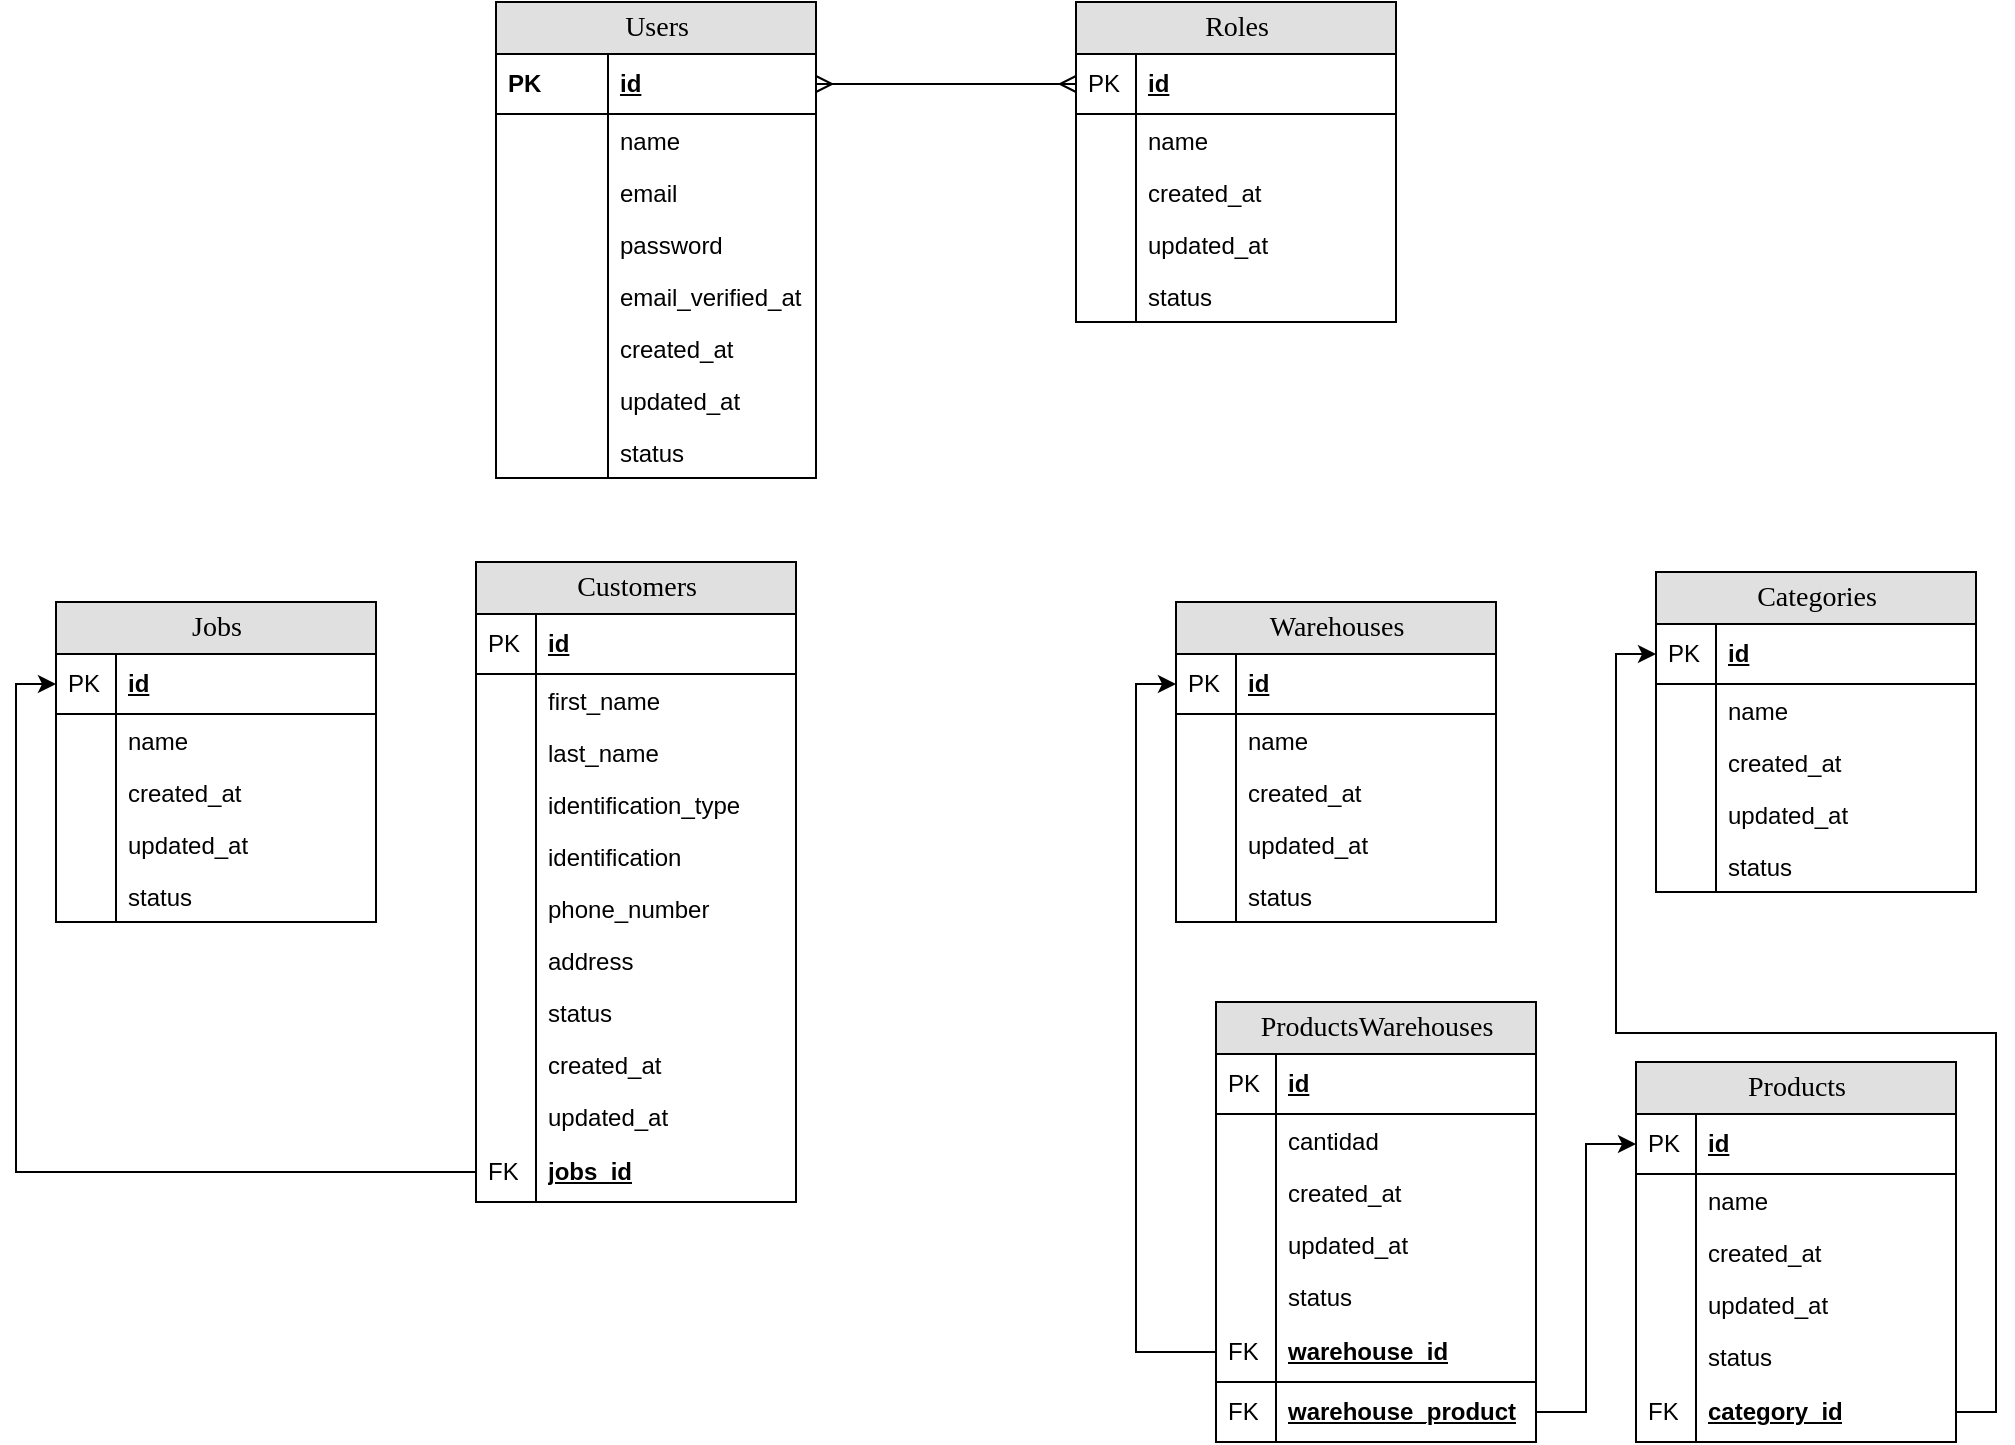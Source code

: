 <mxfile version="21.5.2" type="device">
  <diagram name="Page-1" id="e56a1550-8fbb-45ad-956c-1786394a9013">
    <mxGraphModel dx="1434" dy="765" grid="1" gridSize="10" guides="1" tooltips="1" connect="1" arrows="1" fold="1" page="1" pageScale="1" pageWidth="1100" pageHeight="850" background="none" math="0" shadow="0">
      <root>
        <mxCell id="0" />
        <mxCell id="1" parent="0" />
        <mxCell id="2e49270ec7c68f3f-1" value="Users" style="swimlane;html=1;fontStyle=0;childLayout=stackLayout;horizontal=1;startSize=26;fillColor=#e0e0e0;horizontalStack=0;resizeParent=1;resizeLast=0;collapsible=1;marginBottom=0;swimlaneFillColor=#ffffff;align=center;rounded=0;shadow=0;comic=0;labelBackgroundColor=none;strokeWidth=1;fontFamily=Verdana;fontSize=14" parent="1" vertex="1">
          <mxGeometry x="290" y="140" width="160" height="238" as="geometry" />
        </mxCell>
        <mxCell id="2e49270ec7c68f3f-4" value="id" style="shape=partialRectangle;top=0;left=0;right=0;bottom=1;html=1;align=left;verticalAlign=middle;fillColor=none;spacingLeft=60;spacingRight=4;whiteSpace=wrap;overflow=hidden;rotatable=0;points=[[0,0.5],[1,0.5]];portConstraint=eastwest;dropTarget=0;fontStyle=5;" parent="2e49270ec7c68f3f-1" vertex="1">
          <mxGeometry y="26" width="160" height="30" as="geometry" />
        </mxCell>
        <mxCell id="2e49270ec7c68f3f-5" value="PK" style="shape=partialRectangle;fontStyle=1;top=0;left=0;bottom=0;html=1;fillColor=none;align=left;verticalAlign=middle;spacingLeft=4;spacingRight=4;whiteSpace=wrap;overflow=hidden;rotatable=0;points=[];portConstraint=eastwest;part=1;" parent="2e49270ec7c68f3f-4" vertex="1" connectable="0">
          <mxGeometry width="56" height="30" as="geometry" />
        </mxCell>
        <mxCell id="2e49270ec7c68f3f-6" value="name" style="shape=partialRectangle;top=0;left=0;right=0;bottom=0;html=1;align=left;verticalAlign=top;fillColor=none;spacingLeft=60;spacingRight=4;whiteSpace=wrap;overflow=hidden;rotatable=0;points=[[0,0.5],[1,0.5]];portConstraint=eastwest;dropTarget=0;" parent="2e49270ec7c68f3f-1" vertex="1">
          <mxGeometry y="56" width="160" height="26" as="geometry" />
        </mxCell>
        <mxCell id="2e49270ec7c68f3f-7" value="" style="shape=partialRectangle;top=0;left=0;bottom=0;html=1;fillColor=none;align=left;verticalAlign=top;spacingLeft=4;spacingRight=4;whiteSpace=wrap;overflow=hidden;rotatable=0;points=[];portConstraint=eastwest;part=1;" parent="2e49270ec7c68f3f-6" vertex="1" connectable="0">
          <mxGeometry width="56" height="26" as="geometry" />
        </mxCell>
        <mxCell id="t91HnT_BT1SYXnKb8IIQ-5" value="email" style="shape=partialRectangle;top=0;left=0;right=0;bottom=0;html=1;align=left;verticalAlign=top;fillColor=none;spacingLeft=60;spacingRight=4;whiteSpace=wrap;overflow=hidden;rotatable=0;points=[[0,0.5],[1,0.5]];portConstraint=eastwest;dropTarget=0;" parent="2e49270ec7c68f3f-1" vertex="1">
          <mxGeometry y="82" width="160" height="26" as="geometry" />
        </mxCell>
        <mxCell id="t91HnT_BT1SYXnKb8IIQ-6" value="" style="shape=partialRectangle;top=0;left=0;bottom=0;html=1;fillColor=none;align=left;verticalAlign=top;spacingLeft=4;spacingRight=4;whiteSpace=wrap;overflow=hidden;rotatable=0;points=[];portConstraint=eastwest;part=1;" parent="t91HnT_BT1SYXnKb8IIQ-5" vertex="1" connectable="0">
          <mxGeometry width="56" height="26" as="geometry" />
        </mxCell>
        <mxCell id="t91HnT_BT1SYXnKb8IIQ-7" value="password" style="shape=partialRectangle;top=0;left=0;right=0;bottom=0;html=1;align=left;verticalAlign=top;fillColor=none;spacingLeft=60;spacingRight=4;whiteSpace=wrap;overflow=hidden;rotatable=0;points=[[0,0.5],[1,0.5]];portConstraint=eastwest;dropTarget=0;" parent="2e49270ec7c68f3f-1" vertex="1">
          <mxGeometry y="108" width="160" height="26" as="geometry" />
        </mxCell>
        <mxCell id="t91HnT_BT1SYXnKb8IIQ-8" value="" style="shape=partialRectangle;top=0;left=0;bottom=0;html=1;fillColor=none;align=left;verticalAlign=top;spacingLeft=4;spacingRight=4;whiteSpace=wrap;overflow=hidden;rotatable=0;points=[];portConstraint=eastwest;part=1;" parent="t91HnT_BT1SYXnKb8IIQ-7" vertex="1" connectable="0">
          <mxGeometry width="56" height="26" as="geometry" />
        </mxCell>
        <mxCell id="t91HnT_BT1SYXnKb8IIQ-9" value="email_verified_at" style="shape=partialRectangle;top=0;left=0;right=0;bottom=0;html=1;align=left;verticalAlign=top;fillColor=none;spacingLeft=60;spacingRight=4;whiteSpace=wrap;overflow=hidden;rotatable=0;points=[[0,0.5],[1,0.5]];portConstraint=eastwest;dropTarget=0;" parent="2e49270ec7c68f3f-1" vertex="1">
          <mxGeometry y="134" width="160" height="26" as="geometry" />
        </mxCell>
        <mxCell id="t91HnT_BT1SYXnKb8IIQ-10" value="" style="shape=partialRectangle;top=0;left=0;bottom=0;html=1;fillColor=none;align=left;verticalAlign=top;spacingLeft=4;spacingRight=4;whiteSpace=wrap;overflow=hidden;rotatable=0;points=[];portConstraint=eastwest;part=1;" parent="t91HnT_BT1SYXnKb8IIQ-9" vertex="1" connectable="0">
          <mxGeometry width="56" height="26" as="geometry" />
        </mxCell>
        <mxCell id="t91HnT_BT1SYXnKb8IIQ-13" value="created_at" style="shape=partialRectangle;top=0;left=0;right=0;bottom=0;html=1;align=left;verticalAlign=top;fillColor=none;spacingLeft=60;spacingRight=4;whiteSpace=wrap;overflow=hidden;rotatable=0;points=[[0,0.5],[1,0.5]];portConstraint=eastwest;dropTarget=0;" parent="2e49270ec7c68f3f-1" vertex="1">
          <mxGeometry y="160" width="160" height="26" as="geometry" />
        </mxCell>
        <mxCell id="t91HnT_BT1SYXnKb8IIQ-14" value="" style="shape=partialRectangle;top=0;left=0;bottom=0;html=1;fillColor=none;align=left;verticalAlign=top;spacingLeft=4;spacingRight=4;whiteSpace=wrap;overflow=hidden;rotatable=0;points=[];portConstraint=eastwest;part=1;" parent="t91HnT_BT1SYXnKb8IIQ-13" vertex="1" connectable="0">
          <mxGeometry width="56" height="26" as="geometry" />
        </mxCell>
        <mxCell id="t91HnT_BT1SYXnKb8IIQ-15" value="updated_at" style="shape=partialRectangle;top=0;left=0;right=0;bottom=0;html=1;align=left;verticalAlign=top;fillColor=none;spacingLeft=60;spacingRight=4;whiteSpace=wrap;overflow=hidden;rotatable=0;points=[[0,0.5],[1,0.5]];portConstraint=eastwest;dropTarget=0;" parent="2e49270ec7c68f3f-1" vertex="1">
          <mxGeometry y="186" width="160" height="26" as="geometry" />
        </mxCell>
        <mxCell id="t91HnT_BT1SYXnKb8IIQ-16" value="" style="shape=partialRectangle;top=0;left=0;bottom=0;html=1;fillColor=none;align=left;verticalAlign=top;spacingLeft=4;spacingRight=4;whiteSpace=wrap;overflow=hidden;rotatable=0;points=[];portConstraint=eastwest;part=1;" parent="t91HnT_BT1SYXnKb8IIQ-15" vertex="1" connectable="0">
          <mxGeometry width="56" height="26" as="geometry" />
        </mxCell>
        <mxCell id="O3TYqXrw3-0RllEMdzNj-18" value="status" style="shape=partialRectangle;top=0;left=0;right=0;bottom=0;html=1;align=left;verticalAlign=top;fillColor=none;spacingLeft=60;spacingRight=4;whiteSpace=wrap;overflow=hidden;rotatable=0;points=[[0,0.5],[1,0.5]];portConstraint=eastwest;dropTarget=0;" vertex="1" parent="2e49270ec7c68f3f-1">
          <mxGeometry y="212" width="160" height="26" as="geometry" />
        </mxCell>
        <mxCell id="O3TYqXrw3-0RllEMdzNj-19" value="" style="shape=partialRectangle;top=0;left=0;bottom=0;html=1;fillColor=none;align=left;verticalAlign=top;spacingLeft=4;spacingRight=4;whiteSpace=wrap;overflow=hidden;rotatable=0;points=[];portConstraint=eastwest;part=1;" vertex="1" connectable="0" parent="O3TYqXrw3-0RllEMdzNj-18">
          <mxGeometry width="56" height="26" as="geometry" />
        </mxCell>
        <mxCell id="2e49270ec7c68f3f-8" value="Roles" style="swimlane;html=1;fontStyle=0;childLayout=stackLayout;horizontal=1;startSize=26;fillColor=#e0e0e0;horizontalStack=0;resizeParent=1;resizeLast=0;collapsible=1;marginBottom=0;swimlaneFillColor=#ffffff;align=center;rounded=0;shadow=0;comic=0;labelBackgroundColor=none;strokeWidth=1;fontFamily=Verdana;fontSize=14;swimlaneLine=1;" parent="1" vertex="1">
          <mxGeometry x="580" y="140" width="160" height="160" as="geometry" />
        </mxCell>
        <mxCell id="2e49270ec7c68f3f-9" value="id" style="shape=partialRectangle;top=0;left=0;right=0;bottom=1;html=1;align=left;verticalAlign=middle;fillColor=none;spacingLeft=34;spacingRight=4;whiteSpace=wrap;overflow=hidden;rotatable=0;points=[[0,0.5],[1,0.5]];portConstraint=eastwest;dropTarget=0;fontStyle=5;" parent="2e49270ec7c68f3f-8" vertex="1">
          <mxGeometry y="26" width="160" height="30" as="geometry" />
        </mxCell>
        <mxCell id="2e49270ec7c68f3f-10" value="PK" style="shape=partialRectangle;top=0;left=0;bottom=0;html=1;fillColor=none;align=left;verticalAlign=middle;spacingLeft=4;spacingRight=4;whiteSpace=wrap;overflow=hidden;rotatable=0;points=[];portConstraint=eastwest;part=1;" parent="2e49270ec7c68f3f-9" vertex="1" connectable="0">
          <mxGeometry width="30" height="30" as="geometry" />
        </mxCell>
        <mxCell id="2e49270ec7c68f3f-11" value="name" style="shape=partialRectangle;top=0;left=0;right=0;bottom=0;html=1;align=left;verticalAlign=top;fillColor=none;spacingLeft=34;spacingRight=4;whiteSpace=wrap;overflow=hidden;rotatable=0;points=[[0,0.5],[1,0.5]];portConstraint=eastwest;dropTarget=0;" parent="2e49270ec7c68f3f-8" vertex="1">
          <mxGeometry y="56" width="160" height="26" as="geometry" />
        </mxCell>
        <mxCell id="2e49270ec7c68f3f-12" value="" style="shape=partialRectangle;top=0;left=0;bottom=0;html=1;fillColor=none;align=left;verticalAlign=top;spacingLeft=4;spacingRight=4;whiteSpace=wrap;overflow=hidden;rotatable=0;points=[];portConstraint=eastwest;part=1;" parent="2e49270ec7c68f3f-11" vertex="1" connectable="0">
          <mxGeometry width="30" height="26" as="geometry" />
        </mxCell>
        <mxCell id="t91HnT_BT1SYXnKb8IIQ-21" value="created_at" style="shape=partialRectangle;top=0;left=0;right=0;bottom=0;html=1;align=left;verticalAlign=top;fillColor=none;spacingLeft=34;spacingRight=4;whiteSpace=wrap;overflow=hidden;rotatable=0;points=[[0,0.5],[1,0.5]];portConstraint=eastwest;dropTarget=0;" parent="2e49270ec7c68f3f-8" vertex="1">
          <mxGeometry y="82" width="160" height="26" as="geometry" />
        </mxCell>
        <mxCell id="t91HnT_BT1SYXnKb8IIQ-22" value="" style="shape=partialRectangle;top=0;left=0;bottom=0;html=1;fillColor=none;align=left;verticalAlign=top;spacingLeft=4;spacingRight=4;whiteSpace=wrap;overflow=hidden;rotatable=0;points=[];portConstraint=eastwest;part=1;" parent="t91HnT_BT1SYXnKb8IIQ-21" vertex="1" connectable="0">
          <mxGeometry width="30" height="26" as="geometry" />
        </mxCell>
        <mxCell id="t91HnT_BT1SYXnKb8IIQ-23" value="updated_at" style="shape=partialRectangle;top=0;left=0;right=0;bottom=0;html=1;align=left;verticalAlign=top;fillColor=none;spacingLeft=34;spacingRight=4;whiteSpace=wrap;overflow=hidden;rotatable=0;points=[[0,0.5],[1,0.5]];portConstraint=eastwest;dropTarget=0;" parent="2e49270ec7c68f3f-8" vertex="1">
          <mxGeometry y="108" width="160" height="26" as="geometry" />
        </mxCell>
        <mxCell id="t91HnT_BT1SYXnKb8IIQ-24" value="" style="shape=partialRectangle;top=0;left=0;bottom=0;html=1;fillColor=none;align=left;verticalAlign=top;spacingLeft=4;spacingRight=4;whiteSpace=wrap;overflow=hidden;rotatable=0;points=[];portConstraint=eastwest;part=1;" parent="t91HnT_BT1SYXnKb8IIQ-23" vertex="1" connectable="0">
          <mxGeometry width="30" height="26" as="geometry" />
        </mxCell>
        <mxCell id="O3TYqXrw3-0RllEMdzNj-20" value="status" style="shape=partialRectangle;top=0;left=0;right=0;bottom=0;html=1;align=left;verticalAlign=top;fillColor=none;spacingLeft=34;spacingRight=4;whiteSpace=wrap;overflow=hidden;rotatable=0;points=[[0,0.5],[1,0.5]];portConstraint=eastwest;dropTarget=0;" vertex="1" parent="2e49270ec7c68f3f-8">
          <mxGeometry y="134" width="160" height="26" as="geometry" />
        </mxCell>
        <mxCell id="O3TYqXrw3-0RllEMdzNj-21" value="" style="shape=partialRectangle;top=0;left=0;bottom=0;html=1;fillColor=none;align=left;verticalAlign=top;spacingLeft=4;spacingRight=4;whiteSpace=wrap;overflow=hidden;rotatable=0;points=[];portConstraint=eastwest;part=1;" vertex="1" connectable="0" parent="O3TYqXrw3-0RllEMdzNj-20">
          <mxGeometry width="30" height="26" as="geometry" />
        </mxCell>
        <mxCell id="2e49270ec7c68f3f-57" value="" style="edgeStyle=orthogonalEdgeStyle;html=1;endArrow=ERmany;startArrow=ERmany;labelBackgroundColor=none;fontFamily=Verdana;fontSize=14;entryX=1;entryY=0.5;" parent="1" source="2e49270ec7c68f3f-9" edge="1">
          <mxGeometry width="100" height="100" relative="1" as="geometry">
            <mxPoint x="560" y="220" as="sourcePoint" />
            <mxPoint x="450" y="181" as="targetPoint" />
            <Array as="points" />
          </mxGeometry>
        </mxCell>
        <mxCell id="O3TYqXrw3-0RllEMdzNj-1" value="Customers" style="swimlane;html=1;fontStyle=0;childLayout=stackLayout;horizontal=1;startSize=26;fillColor=#e0e0e0;horizontalStack=0;resizeParent=1;resizeLast=0;collapsible=1;marginBottom=0;swimlaneFillColor=#ffffff;align=center;rounded=0;shadow=0;comic=0;labelBackgroundColor=none;strokeWidth=1;fontFamily=Verdana;fontSize=14;swimlaneLine=1;" vertex="1" parent="1">
          <mxGeometry x="280" y="420" width="160" height="320" as="geometry" />
        </mxCell>
        <mxCell id="O3TYqXrw3-0RllEMdzNj-2" value="id" style="shape=partialRectangle;top=0;left=0;right=0;bottom=1;html=1;align=left;verticalAlign=middle;fillColor=none;spacingLeft=34;spacingRight=4;whiteSpace=wrap;overflow=hidden;rotatable=0;points=[[0,0.5],[1,0.5]];portConstraint=eastwest;dropTarget=0;fontStyle=5;" vertex="1" parent="O3TYqXrw3-0RllEMdzNj-1">
          <mxGeometry y="26" width="160" height="30" as="geometry" />
        </mxCell>
        <mxCell id="O3TYqXrw3-0RllEMdzNj-3" value="PK" style="shape=partialRectangle;top=0;left=0;bottom=0;html=1;fillColor=none;align=left;verticalAlign=middle;spacingLeft=4;spacingRight=4;whiteSpace=wrap;overflow=hidden;rotatable=0;points=[];portConstraint=eastwest;part=1;" vertex="1" connectable="0" parent="O3TYqXrw3-0RllEMdzNj-2">
          <mxGeometry width="30" height="30" as="geometry" />
        </mxCell>
        <mxCell id="O3TYqXrw3-0RllEMdzNj-4" value="first_name" style="shape=partialRectangle;top=0;left=0;right=0;bottom=0;html=1;align=left;verticalAlign=top;fillColor=none;spacingLeft=34;spacingRight=4;whiteSpace=wrap;overflow=hidden;rotatable=0;points=[[0,0.5],[1,0.5]];portConstraint=eastwest;dropTarget=0;" vertex="1" parent="O3TYqXrw3-0RllEMdzNj-1">
          <mxGeometry y="56" width="160" height="26" as="geometry" />
        </mxCell>
        <mxCell id="O3TYqXrw3-0RllEMdzNj-5" value="" style="shape=partialRectangle;top=0;left=0;bottom=0;html=1;fillColor=none;align=left;verticalAlign=top;spacingLeft=4;spacingRight=4;whiteSpace=wrap;overflow=hidden;rotatable=0;points=[];portConstraint=eastwest;part=1;" vertex="1" connectable="0" parent="O3TYqXrw3-0RllEMdzNj-4">
          <mxGeometry width="30" height="26" as="geometry" />
        </mxCell>
        <mxCell id="O3TYqXrw3-0RllEMdzNj-6" value="last_name" style="shape=partialRectangle;top=0;left=0;right=0;bottom=0;html=1;align=left;verticalAlign=top;fillColor=none;spacingLeft=34;spacingRight=4;whiteSpace=wrap;overflow=hidden;rotatable=0;points=[[0,0.5],[1,0.5]];portConstraint=eastwest;dropTarget=0;" vertex="1" parent="O3TYqXrw3-0RllEMdzNj-1">
          <mxGeometry y="82" width="160" height="26" as="geometry" />
        </mxCell>
        <mxCell id="O3TYqXrw3-0RllEMdzNj-7" value="" style="shape=partialRectangle;top=0;left=0;bottom=0;html=1;fillColor=none;align=left;verticalAlign=top;spacingLeft=4;spacingRight=4;whiteSpace=wrap;overflow=hidden;rotatable=0;points=[];portConstraint=eastwest;part=1;" vertex="1" connectable="0" parent="O3TYqXrw3-0RllEMdzNj-6">
          <mxGeometry width="30" height="26" as="geometry" />
        </mxCell>
        <mxCell id="O3TYqXrw3-0RllEMdzNj-8" value="identification_type" style="shape=partialRectangle;top=0;left=0;right=0;bottom=0;html=1;align=left;verticalAlign=top;fillColor=none;spacingLeft=34;spacingRight=4;whiteSpace=wrap;overflow=hidden;rotatable=0;points=[[0,0.5],[1,0.5]];portConstraint=eastwest;dropTarget=0;" vertex="1" parent="O3TYqXrw3-0RllEMdzNj-1">
          <mxGeometry y="108" width="160" height="26" as="geometry" />
        </mxCell>
        <mxCell id="O3TYqXrw3-0RllEMdzNj-9" value="" style="shape=partialRectangle;top=0;left=0;bottom=0;html=1;fillColor=none;align=left;verticalAlign=top;spacingLeft=4;spacingRight=4;whiteSpace=wrap;overflow=hidden;rotatable=0;points=[];portConstraint=eastwest;part=1;" vertex="1" connectable="0" parent="O3TYqXrw3-0RllEMdzNj-8">
          <mxGeometry width="30" height="26" as="geometry" />
        </mxCell>
        <mxCell id="O3TYqXrw3-0RllEMdzNj-10" value="identification" style="shape=partialRectangle;top=0;left=0;right=0;bottom=0;html=1;align=left;verticalAlign=top;fillColor=none;spacingLeft=34;spacingRight=4;whiteSpace=wrap;overflow=hidden;rotatable=0;points=[[0,0.5],[1,0.5]];portConstraint=eastwest;dropTarget=0;" vertex="1" parent="O3TYqXrw3-0RllEMdzNj-1">
          <mxGeometry y="134" width="160" height="26" as="geometry" />
        </mxCell>
        <mxCell id="O3TYqXrw3-0RllEMdzNj-11" value="" style="shape=partialRectangle;top=0;left=0;bottom=0;html=1;fillColor=none;align=left;verticalAlign=top;spacingLeft=4;spacingRight=4;whiteSpace=wrap;overflow=hidden;rotatable=0;points=[];portConstraint=eastwest;part=1;" vertex="1" connectable="0" parent="O3TYqXrw3-0RllEMdzNj-10">
          <mxGeometry width="30" height="26" as="geometry" />
        </mxCell>
        <mxCell id="O3TYqXrw3-0RllEMdzNj-12" value="phone_number" style="shape=partialRectangle;top=0;left=0;right=0;bottom=0;html=1;align=left;verticalAlign=top;fillColor=none;spacingLeft=34;spacingRight=4;whiteSpace=wrap;overflow=hidden;rotatable=0;points=[[0,0.5],[1,0.5]];portConstraint=eastwest;dropTarget=0;" vertex="1" parent="O3TYqXrw3-0RllEMdzNj-1">
          <mxGeometry y="160" width="160" height="26" as="geometry" />
        </mxCell>
        <mxCell id="O3TYqXrw3-0RllEMdzNj-13" value="" style="shape=partialRectangle;top=0;left=0;bottom=0;html=1;fillColor=none;align=left;verticalAlign=top;spacingLeft=4;spacingRight=4;whiteSpace=wrap;overflow=hidden;rotatable=0;points=[];portConstraint=eastwest;part=1;" vertex="1" connectable="0" parent="O3TYqXrw3-0RllEMdzNj-12">
          <mxGeometry width="30" height="26" as="geometry" />
        </mxCell>
        <mxCell id="O3TYqXrw3-0RllEMdzNj-14" value="address" style="shape=partialRectangle;top=0;left=0;right=0;bottom=0;html=1;align=left;verticalAlign=top;fillColor=none;spacingLeft=34;spacingRight=4;whiteSpace=wrap;overflow=hidden;rotatable=0;points=[[0,0.5],[1,0.5]];portConstraint=eastwest;dropTarget=0;" vertex="1" parent="O3TYqXrw3-0RllEMdzNj-1">
          <mxGeometry y="186" width="160" height="26" as="geometry" />
        </mxCell>
        <mxCell id="O3TYqXrw3-0RllEMdzNj-15" value="" style="shape=partialRectangle;top=0;left=0;bottom=0;html=1;fillColor=none;align=left;verticalAlign=top;spacingLeft=4;spacingRight=4;whiteSpace=wrap;overflow=hidden;rotatable=0;points=[];portConstraint=eastwest;part=1;" vertex="1" connectable="0" parent="O3TYqXrw3-0RllEMdzNj-14">
          <mxGeometry width="30" height="26" as="geometry" />
        </mxCell>
        <mxCell id="O3TYqXrw3-0RllEMdzNj-16" value="status" style="shape=partialRectangle;top=0;left=0;right=0;bottom=0;html=1;align=left;verticalAlign=top;fillColor=none;spacingLeft=34;spacingRight=4;whiteSpace=wrap;overflow=hidden;rotatable=0;points=[[0,0.5],[1,0.5]];portConstraint=eastwest;dropTarget=0;" vertex="1" parent="O3TYqXrw3-0RllEMdzNj-1">
          <mxGeometry y="212" width="160" height="26" as="geometry" />
        </mxCell>
        <mxCell id="O3TYqXrw3-0RllEMdzNj-17" value="" style="shape=partialRectangle;top=0;left=0;bottom=0;html=1;fillColor=none;align=left;verticalAlign=top;spacingLeft=4;spacingRight=4;whiteSpace=wrap;overflow=hidden;rotatable=0;points=[];portConstraint=eastwest;part=1;" vertex="1" connectable="0" parent="O3TYqXrw3-0RllEMdzNj-16">
          <mxGeometry width="30" height="26" as="geometry" />
        </mxCell>
        <mxCell id="O3TYqXrw3-0RllEMdzNj-22" value="created_at" style="shape=partialRectangle;top=0;left=0;right=0;bottom=0;html=1;align=left;verticalAlign=top;fillColor=none;spacingLeft=34;spacingRight=4;whiteSpace=wrap;overflow=hidden;rotatable=0;points=[[0,0.5],[1,0.5]];portConstraint=eastwest;dropTarget=0;" vertex="1" parent="O3TYqXrw3-0RllEMdzNj-1">
          <mxGeometry y="238" width="160" height="26" as="geometry" />
        </mxCell>
        <mxCell id="O3TYqXrw3-0RllEMdzNj-23" value="" style="shape=partialRectangle;top=0;left=0;bottom=0;html=1;fillColor=none;align=left;verticalAlign=top;spacingLeft=4;spacingRight=4;whiteSpace=wrap;overflow=hidden;rotatable=0;points=[];portConstraint=eastwest;part=1;" vertex="1" connectable="0" parent="O3TYqXrw3-0RllEMdzNj-22">
          <mxGeometry width="30" height="26" as="geometry" />
        </mxCell>
        <mxCell id="O3TYqXrw3-0RllEMdzNj-24" value="updated_at" style="shape=partialRectangle;top=0;left=0;right=0;bottom=0;html=1;align=left;verticalAlign=top;fillColor=none;spacingLeft=34;spacingRight=4;whiteSpace=wrap;overflow=hidden;rotatable=0;points=[[0,0.5],[1,0.5]];portConstraint=eastwest;dropTarget=0;" vertex="1" parent="O3TYqXrw3-0RllEMdzNj-1">
          <mxGeometry y="264" width="160" height="26" as="geometry" />
        </mxCell>
        <mxCell id="O3TYqXrw3-0RllEMdzNj-25" value="" style="shape=partialRectangle;top=0;left=0;bottom=0;html=1;fillColor=none;align=left;verticalAlign=top;spacingLeft=4;spacingRight=4;whiteSpace=wrap;overflow=hidden;rotatable=0;points=[];portConstraint=eastwest;part=1;" vertex="1" connectable="0" parent="O3TYqXrw3-0RllEMdzNj-24">
          <mxGeometry width="30" height="26" as="geometry" />
        </mxCell>
        <mxCell id="O3TYqXrw3-0RllEMdzNj-37" value="jobs_id" style="shape=partialRectangle;top=0;left=0;right=0;bottom=1;html=1;align=left;verticalAlign=middle;fillColor=none;spacingLeft=34;spacingRight=4;whiteSpace=wrap;overflow=hidden;rotatable=0;points=[[0,0.5],[1,0.5]];portConstraint=eastwest;dropTarget=0;fontStyle=5;" vertex="1" parent="O3TYqXrw3-0RllEMdzNj-1">
          <mxGeometry y="290" width="160" height="30" as="geometry" />
        </mxCell>
        <mxCell id="O3TYqXrw3-0RllEMdzNj-38" value="FK" style="shape=partialRectangle;top=0;left=0;bottom=0;html=1;fillColor=none;align=left;verticalAlign=middle;spacingLeft=4;spacingRight=4;whiteSpace=wrap;overflow=hidden;rotatable=0;points=[];portConstraint=eastwest;part=1;" vertex="1" connectable="0" parent="O3TYqXrw3-0RllEMdzNj-37">
          <mxGeometry width="30" height="30" as="geometry" />
        </mxCell>
        <mxCell id="O3TYqXrw3-0RllEMdzNj-26" value="Jobs" style="swimlane;html=1;fontStyle=0;childLayout=stackLayout;horizontal=1;startSize=26;fillColor=#e0e0e0;horizontalStack=0;resizeParent=1;resizeLast=0;collapsible=1;marginBottom=0;swimlaneFillColor=#ffffff;align=center;rounded=0;shadow=0;comic=0;labelBackgroundColor=none;strokeWidth=1;fontFamily=Verdana;fontSize=14;swimlaneLine=1;" vertex="1" parent="1">
          <mxGeometry x="70" y="440" width="160" height="160" as="geometry" />
        </mxCell>
        <mxCell id="O3TYqXrw3-0RllEMdzNj-27" value="id" style="shape=partialRectangle;top=0;left=0;right=0;bottom=1;html=1;align=left;verticalAlign=middle;fillColor=none;spacingLeft=34;spacingRight=4;whiteSpace=wrap;overflow=hidden;rotatable=0;points=[[0,0.5],[1,0.5]];portConstraint=eastwest;dropTarget=0;fontStyle=5;" vertex="1" parent="O3TYqXrw3-0RllEMdzNj-26">
          <mxGeometry y="26" width="160" height="30" as="geometry" />
        </mxCell>
        <mxCell id="O3TYqXrw3-0RllEMdzNj-28" value="PK" style="shape=partialRectangle;top=0;left=0;bottom=0;html=1;fillColor=none;align=left;verticalAlign=middle;spacingLeft=4;spacingRight=4;whiteSpace=wrap;overflow=hidden;rotatable=0;points=[];portConstraint=eastwest;part=1;" vertex="1" connectable="0" parent="O3TYqXrw3-0RllEMdzNj-27">
          <mxGeometry width="30" height="30" as="geometry" />
        </mxCell>
        <mxCell id="O3TYqXrw3-0RllEMdzNj-29" value="name" style="shape=partialRectangle;top=0;left=0;right=0;bottom=0;html=1;align=left;verticalAlign=top;fillColor=none;spacingLeft=34;spacingRight=4;whiteSpace=wrap;overflow=hidden;rotatable=0;points=[[0,0.5],[1,0.5]];portConstraint=eastwest;dropTarget=0;" vertex="1" parent="O3TYqXrw3-0RllEMdzNj-26">
          <mxGeometry y="56" width="160" height="26" as="geometry" />
        </mxCell>
        <mxCell id="O3TYqXrw3-0RllEMdzNj-30" value="" style="shape=partialRectangle;top=0;left=0;bottom=0;html=1;fillColor=none;align=left;verticalAlign=top;spacingLeft=4;spacingRight=4;whiteSpace=wrap;overflow=hidden;rotatable=0;points=[];portConstraint=eastwest;part=1;" vertex="1" connectable="0" parent="O3TYqXrw3-0RllEMdzNj-29">
          <mxGeometry width="30" height="26" as="geometry" />
        </mxCell>
        <mxCell id="O3TYqXrw3-0RllEMdzNj-31" value="created_at" style="shape=partialRectangle;top=0;left=0;right=0;bottom=0;html=1;align=left;verticalAlign=top;fillColor=none;spacingLeft=34;spacingRight=4;whiteSpace=wrap;overflow=hidden;rotatable=0;points=[[0,0.5],[1,0.5]];portConstraint=eastwest;dropTarget=0;" vertex="1" parent="O3TYqXrw3-0RllEMdzNj-26">
          <mxGeometry y="82" width="160" height="26" as="geometry" />
        </mxCell>
        <mxCell id="O3TYqXrw3-0RllEMdzNj-32" value="" style="shape=partialRectangle;top=0;left=0;bottom=0;html=1;fillColor=none;align=left;verticalAlign=top;spacingLeft=4;spacingRight=4;whiteSpace=wrap;overflow=hidden;rotatable=0;points=[];portConstraint=eastwest;part=1;" vertex="1" connectable="0" parent="O3TYqXrw3-0RllEMdzNj-31">
          <mxGeometry width="30" height="26" as="geometry" />
        </mxCell>
        <mxCell id="O3TYqXrw3-0RllEMdzNj-33" value="updated_at" style="shape=partialRectangle;top=0;left=0;right=0;bottom=0;html=1;align=left;verticalAlign=top;fillColor=none;spacingLeft=34;spacingRight=4;whiteSpace=wrap;overflow=hidden;rotatable=0;points=[[0,0.5],[1,0.5]];portConstraint=eastwest;dropTarget=0;" vertex="1" parent="O3TYqXrw3-0RllEMdzNj-26">
          <mxGeometry y="108" width="160" height="26" as="geometry" />
        </mxCell>
        <mxCell id="O3TYqXrw3-0RllEMdzNj-34" value="" style="shape=partialRectangle;top=0;left=0;bottom=0;html=1;fillColor=none;align=left;verticalAlign=top;spacingLeft=4;spacingRight=4;whiteSpace=wrap;overflow=hidden;rotatable=0;points=[];portConstraint=eastwest;part=1;" vertex="1" connectable="0" parent="O3TYqXrw3-0RllEMdzNj-33">
          <mxGeometry width="30" height="26" as="geometry" />
        </mxCell>
        <mxCell id="O3TYqXrw3-0RllEMdzNj-35" value="status" style="shape=partialRectangle;top=0;left=0;right=0;bottom=0;html=1;align=left;verticalAlign=top;fillColor=none;spacingLeft=34;spacingRight=4;whiteSpace=wrap;overflow=hidden;rotatable=0;points=[[0,0.5],[1,0.5]];portConstraint=eastwest;dropTarget=0;" vertex="1" parent="O3TYqXrw3-0RllEMdzNj-26">
          <mxGeometry y="134" width="160" height="26" as="geometry" />
        </mxCell>
        <mxCell id="O3TYqXrw3-0RllEMdzNj-36" value="" style="shape=partialRectangle;top=0;left=0;bottom=0;html=1;fillColor=none;align=left;verticalAlign=top;spacingLeft=4;spacingRight=4;whiteSpace=wrap;overflow=hidden;rotatable=0;points=[];portConstraint=eastwest;part=1;" vertex="1" connectable="0" parent="O3TYqXrw3-0RllEMdzNj-35">
          <mxGeometry width="30" height="26" as="geometry" />
        </mxCell>
        <mxCell id="O3TYqXrw3-0RllEMdzNj-39" style="edgeStyle=orthogonalEdgeStyle;rounded=0;orthogonalLoop=1;jettySize=auto;html=1;exitX=0;exitY=0.5;exitDx=0;exitDy=0;entryX=0;entryY=0.5;entryDx=0;entryDy=0;" edge="1" parent="1" source="O3TYqXrw3-0RllEMdzNj-37" target="O3TYqXrw3-0RllEMdzNj-27">
          <mxGeometry relative="1" as="geometry" />
        </mxCell>
        <mxCell id="O3TYqXrw3-0RllEMdzNj-51" value="Warehouses" style="swimlane;html=1;fontStyle=0;childLayout=stackLayout;horizontal=1;startSize=26;fillColor=#e0e0e0;horizontalStack=0;resizeParent=1;resizeLast=0;collapsible=1;marginBottom=0;swimlaneFillColor=#ffffff;align=center;rounded=0;shadow=0;comic=0;labelBackgroundColor=none;strokeWidth=1;fontFamily=Verdana;fontSize=14;swimlaneLine=1;" vertex="1" parent="1">
          <mxGeometry x="630" y="440" width="160" height="160" as="geometry" />
        </mxCell>
        <mxCell id="O3TYqXrw3-0RllEMdzNj-52" value="id" style="shape=partialRectangle;top=0;left=0;right=0;bottom=1;html=1;align=left;verticalAlign=middle;fillColor=none;spacingLeft=34;spacingRight=4;whiteSpace=wrap;overflow=hidden;rotatable=0;points=[[0,0.5],[1,0.5]];portConstraint=eastwest;dropTarget=0;fontStyle=5;" vertex="1" parent="O3TYqXrw3-0RllEMdzNj-51">
          <mxGeometry y="26" width="160" height="30" as="geometry" />
        </mxCell>
        <mxCell id="O3TYqXrw3-0RllEMdzNj-53" value="PK" style="shape=partialRectangle;top=0;left=0;bottom=0;html=1;fillColor=none;align=left;verticalAlign=middle;spacingLeft=4;spacingRight=4;whiteSpace=wrap;overflow=hidden;rotatable=0;points=[];portConstraint=eastwest;part=1;" vertex="1" connectable="0" parent="O3TYqXrw3-0RllEMdzNj-52">
          <mxGeometry width="30" height="30" as="geometry" />
        </mxCell>
        <mxCell id="O3TYqXrw3-0RllEMdzNj-54" value="name" style="shape=partialRectangle;top=0;left=0;right=0;bottom=0;html=1;align=left;verticalAlign=top;fillColor=none;spacingLeft=34;spacingRight=4;whiteSpace=wrap;overflow=hidden;rotatable=0;points=[[0,0.5],[1,0.5]];portConstraint=eastwest;dropTarget=0;" vertex="1" parent="O3TYqXrw3-0RllEMdzNj-51">
          <mxGeometry y="56" width="160" height="26" as="geometry" />
        </mxCell>
        <mxCell id="O3TYqXrw3-0RllEMdzNj-55" value="" style="shape=partialRectangle;top=0;left=0;bottom=0;html=1;fillColor=none;align=left;verticalAlign=top;spacingLeft=4;spacingRight=4;whiteSpace=wrap;overflow=hidden;rotatable=0;points=[];portConstraint=eastwest;part=1;" vertex="1" connectable="0" parent="O3TYqXrw3-0RllEMdzNj-54">
          <mxGeometry width="30" height="26" as="geometry" />
        </mxCell>
        <mxCell id="O3TYqXrw3-0RllEMdzNj-56" value="created_at" style="shape=partialRectangle;top=0;left=0;right=0;bottom=0;html=1;align=left;verticalAlign=top;fillColor=none;spacingLeft=34;spacingRight=4;whiteSpace=wrap;overflow=hidden;rotatable=0;points=[[0,0.5],[1,0.5]];portConstraint=eastwest;dropTarget=0;" vertex="1" parent="O3TYqXrw3-0RllEMdzNj-51">
          <mxGeometry y="82" width="160" height="26" as="geometry" />
        </mxCell>
        <mxCell id="O3TYqXrw3-0RllEMdzNj-57" value="" style="shape=partialRectangle;top=0;left=0;bottom=0;html=1;fillColor=none;align=left;verticalAlign=top;spacingLeft=4;spacingRight=4;whiteSpace=wrap;overflow=hidden;rotatable=0;points=[];portConstraint=eastwest;part=1;" vertex="1" connectable="0" parent="O3TYqXrw3-0RllEMdzNj-56">
          <mxGeometry width="30" height="26" as="geometry" />
        </mxCell>
        <mxCell id="O3TYqXrw3-0RllEMdzNj-58" value="updated_at" style="shape=partialRectangle;top=0;left=0;right=0;bottom=0;html=1;align=left;verticalAlign=top;fillColor=none;spacingLeft=34;spacingRight=4;whiteSpace=wrap;overflow=hidden;rotatable=0;points=[[0,0.5],[1,0.5]];portConstraint=eastwest;dropTarget=0;" vertex="1" parent="O3TYqXrw3-0RllEMdzNj-51">
          <mxGeometry y="108" width="160" height="26" as="geometry" />
        </mxCell>
        <mxCell id="O3TYqXrw3-0RllEMdzNj-59" value="" style="shape=partialRectangle;top=0;left=0;bottom=0;html=1;fillColor=none;align=left;verticalAlign=top;spacingLeft=4;spacingRight=4;whiteSpace=wrap;overflow=hidden;rotatable=0;points=[];portConstraint=eastwest;part=1;" vertex="1" connectable="0" parent="O3TYqXrw3-0RllEMdzNj-58">
          <mxGeometry width="30" height="26" as="geometry" />
        </mxCell>
        <mxCell id="O3TYqXrw3-0RllEMdzNj-60" value="status" style="shape=partialRectangle;top=0;left=0;right=0;bottom=0;html=1;align=left;verticalAlign=top;fillColor=none;spacingLeft=34;spacingRight=4;whiteSpace=wrap;overflow=hidden;rotatable=0;points=[[0,0.5],[1,0.5]];portConstraint=eastwest;dropTarget=0;" vertex="1" parent="O3TYqXrw3-0RllEMdzNj-51">
          <mxGeometry y="134" width="160" height="26" as="geometry" />
        </mxCell>
        <mxCell id="O3TYqXrw3-0RllEMdzNj-61" value="" style="shape=partialRectangle;top=0;left=0;bottom=0;html=1;fillColor=none;align=left;verticalAlign=top;spacingLeft=4;spacingRight=4;whiteSpace=wrap;overflow=hidden;rotatable=0;points=[];portConstraint=eastwest;part=1;" vertex="1" connectable="0" parent="O3TYqXrw3-0RllEMdzNj-60">
          <mxGeometry width="30" height="26" as="geometry" />
        </mxCell>
        <mxCell id="O3TYqXrw3-0RllEMdzNj-62" value="Products" style="swimlane;html=1;fontStyle=0;childLayout=stackLayout;horizontal=1;startSize=26;fillColor=#e0e0e0;horizontalStack=0;resizeParent=1;resizeLast=0;collapsible=1;marginBottom=0;swimlaneFillColor=#ffffff;align=center;rounded=0;shadow=0;comic=0;labelBackgroundColor=none;strokeWidth=1;fontFamily=Verdana;fontSize=14;swimlaneLine=1;" vertex="1" parent="1">
          <mxGeometry x="860" y="670" width="160" height="190" as="geometry" />
        </mxCell>
        <mxCell id="O3TYqXrw3-0RllEMdzNj-63" value="id" style="shape=partialRectangle;top=0;left=0;right=0;bottom=1;html=1;align=left;verticalAlign=middle;fillColor=none;spacingLeft=34;spacingRight=4;whiteSpace=wrap;overflow=hidden;rotatable=0;points=[[0,0.5],[1,0.5]];portConstraint=eastwest;dropTarget=0;fontStyle=5;" vertex="1" parent="O3TYqXrw3-0RllEMdzNj-62">
          <mxGeometry y="26" width="160" height="30" as="geometry" />
        </mxCell>
        <mxCell id="O3TYqXrw3-0RllEMdzNj-64" value="PK" style="shape=partialRectangle;top=0;left=0;bottom=0;html=1;fillColor=none;align=left;verticalAlign=middle;spacingLeft=4;spacingRight=4;whiteSpace=wrap;overflow=hidden;rotatable=0;points=[];portConstraint=eastwest;part=1;" vertex="1" connectable="0" parent="O3TYqXrw3-0RllEMdzNj-63">
          <mxGeometry width="30" height="30" as="geometry" />
        </mxCell>
        <mxCell id="O3TYqXrw3-0RllEMdzNj-65" value="name" style="shape=partialRectangle;top=0;left=0;right=0;bottom=0;html=1;align=left;verticalAlign=top;fillColor=none;spacingLeft=34;spacingRight=4;whiteSpace=wrap;overflow=hidden;rotatable=0;points=[[0,0.5],[1,0.5]];portConstraint=eastwest;dropTarget=0;" vertex="1" parent="O3TYqXrw3-0RllEMdzNj-62">
          <mxGeometry y="56" width="160" height="26" as="geometry" />
        </mxCell>
        <mxCell id="O3TYqXrw3-0RllEMdzNj-66" value="" style="shape=partialRectangle;top=0;left=0;bottom=0;html=1;fillColor=none;align=left;verticalAlign=top;spacingLeft=4;spacingRight=4;whiteSpace=wrap;overflow=hidden;rotatable=0;points=[];portConstraint=eastwest;part=1;" vertex="1" connectable="0" parent="O3TYqXrw3-0RllEMdzNj-65">
          <mxGeometry width="30" height="26" as="geometry" />
        </mxCell>
        <mxCell id="O3TYqXrw3-0RllEMdzNj-67" value="created_at" style="shape=partialRectangle;top=0;left=0;right=0;bottom=0;html=1;align=left;verticalAlign=top;fillColor=none;spacingLeft=34;spacingRight=4;whiteSpace=wrap;overflow=hidden;rotatable=0;points=[[0,0.5],[1,0.5]];portConstraint=eastwest;dropTarget=0;" vertex="1" parent="O3TYqXrw3-0RllEMdzNj-62">
          <mxGeometry y="82" width="160" height="26" as="geometry" />
        </mxCell>
        <mxCell id="O3TYqXrw3-0RllEMdzNj-68" value="" style="shape=partialRectangle;top=0;left=0;bottom=0;html=1;fillColor=none;align=left;verticalAlign=top;spacingLeft=4;spacingRight=4;whiteSpace=wrap;overflow=hidden;rotatable=0;points=[];portConstraint=eastwest;part=1;" vertex="1" connectable="0" parent="O3TYqXrw3-0RllEMdzNj-67">
          <mxGeometry width="30" height="26" as="geometry" />
        </mxCell>
        <mxCell id="O3TYqXrw3-0RllEMdzNj-69" value="updated_at" style="shape=partialRectangle;top=0;left=0;right=0;bottom=0;html=1;align=left;verticalAlign=top;fillColor=none;spacingLeft=34;spacingRight=4;whiteSpace=wrap;overflow=hidden;rotatable=0;points=[[0,0.5],[1,0.5]];portConstraint=eastwest;dropTarget=0;" vertex="1" parent="O3TYqXrw3-0RllEMdzNj-62">
          <mxGeometry y="108" width="160" height="26" as="geometry" />
        </mxCell>
        <mxCell id="O3TYqXrw3-0RllEMdzNj-70" value="" style="shape=partialRectangle;top=0;left=0;bottom=0;html=1;fillColor=none;align=left;verticalAlign=top;spacingLeft=4;spacingRight=4;whiteSpace=wrap;overflow=hidden;rotatable=0;points=[];portConstraint=eastwest;part=1;" vertex="1" connectable="0" parent="O3TYqXrw3-0RllEMdzNj-69">
          <mxGeometry width="30" height="26" as="geometry" />
        </mxCell>
        <mxCell id="O3TYqXrw3-0RllEMdzNj-71" value="status" style="shape=partialRectangle;top=0;left=0;right=0;bottom=0;html=1;align=left;verticalAlign=top;fillColor=none;spacingLeft=34;spacingRight=4;whiteSpace=wrap;overflow=hidden;rotatable=0;points=[[0,0.5],[1,0.5]];portConstraint=eastwest;dropTarget=0;" vertex="1" parent="O3TYqXrw3-0RllEMdzNj-62">
          <mxGeometry y="134" width="160" height="26" as="geometry" />
        </mxCell>
        <mxCell id="O3TYqXrw3-0RllEMdzNj-72" value="" style="shape=partialRectangle;top=0;left=0;bottom=0;html=1;fillColor=none;align=left;verticalAlign=top;spacingLeft=4;spacingRight=4;whiteSpace=wrap;overflow=hidden;rotatable=0;points=[];portConstraint=eastwest;part=1;" vertex="1" connectable="0" parent="O3TYqXrw3-0RllEMdzNj-71">
          <mxGeometry width="30" height="26" as="geometry" />
        </mxCell>
        <mxCell id="O3TYqXrw3-0RllEMdzNj-105" value="category_id" style="shape=partialRectangle;top=0;left=0;right=0;bottom=1;html=1;align=left;verticalAlign=middle;fillColor=none;spacingLeft=34;spacingRight=4;whiteSpace=wrap;overflow=hidden;rotatable=0;points=[[0,0.5],[1,0.5]];portConstraint=eastwest;dropTarget=0;fontStyle=5;" vertex="1" parent="O3TYqXrw3-0RllEMdzNj-62">
          <mxGeometry y="160" width="160" height="30" as="geometry" />
        </mxCell>
        <mxCell id="O3TYqXrw3-0RllEMdzNj-106" value="FK" style="shape=partialRectangle;top=0;left=0;bottom=0;html=1;fillColor=none;align=left;verticalAlign=middle;spacingLeft=4;spacingRight=4;whiteSpace=wrap;overflow=hidden;rotatable=0;points=[];portConstraint=eastwest;part=1;" vertex="1" connectable="0" parent="O3TYqXrw3-0RllEMdzNj-105">
          <mxGeometry width="30" height="30" as="geometry" />
        </mxCell>
        <mxCell id="O3TYqXrw3-0RllEMdzNj-73" value="ProductsWarehouses" style="swimlane;html=1;fontStyle=0;childLayout=stackLayout;horizontal=1;startSize=26;fillColor=#e0e0e0;horizontalStack=0;resizeParent=1;resizeLast=0;collapsible=1;marginBottom=0;swimlaneFillColor=#ffffff;align=center;rounded=0;shadow=0;comic=0;labelBackgroundColor=none;strokeWidth=1;fontFamily=Verdana;fontSize=14;swimlaneLine=1;" vertex="1" parent="1">
          <mxGeometry x="650" y="640" width="160" height="220" as="geometry" />
        </mxCell>
        <mxCell id="O3TYqXrw3-0RllEMdzNj-74" value="id" style="shape=partialRectangle;top=0;left=0;right=0;bottom=1;html=1;align=left;verticalAlign=middle;fillColor=none;spacingLeft=34;spacingRight=4;whiteSpace=wrap;overflow=hidden;rotatable=0;points=[[0,0.5],[1,0.5]];portConstraint=eastwest;dropTarget=0;fontStyle=5;" vertex="1" parent="O3TYqXrw3-0RllEMdzNj-73">
          <mxGeometry y="26" width="160" height="30" as="geometry" />
        </mxCell>
        <mxCell id="O3TYqXrw3-0RllEMdzNj-75" value="PK" style="shape=partialRectangle;top=0;left=0;bottom=0;html=1;fillColor=none;align=left;verticalAlign=middle;spacingLeft=4;spacingRight=4;whiteSpace=wrap;overflow=hidden;rotatable=0;points=[];portConstraint=eastwest;part=1;" vertex="1" connectable="0" parent="O3TYqXrw3-0RllEMdzNj-74">
          <mxGeometry width="30" height="30" as="geometry" />
        </mxCell>
        <mxCell id="O3TYqXrw3-0RllEMdzNj-76" value="cantidad" style="shape=partialRectangle;top=0;left=0;right=0;bottom=0;html=1;align=left;verticalAlign=top;fillColor=none;spacingLeft=34;spacingRight=4;whiteSpace=wrap;overflow=hidden;rotatable=0;points=[[0,0.5],[1,0.5]];portConstraint=eastwest;dropTarget=0;" vertex="1" parent="O3TYqXrw3-0RllEMdzNj-73">
          <mxGeometry y="56" width="160" height="26" as="geometry" />
        </mxCell>
        <mxCell id="O3TYqXrw3-0RllEMdzNj-77" value="" style="shape=partialRectangle;top=0;left=0;bottom=0;html=1;fillColor=none;align=left;verticalAlign=top;spacingLeft=4;spacingRight=4;whiteSpace=wrap;overflow=hidden;rotatable=0;points=[];portConstraint=eastwest;part=1;" vertex="1" connectable="0" parent="O3TYqXrw3-0RllEMdzNj-76">
          <mxGeometry width="30" height="26" as="geometry" />
        </mxCell>
        <mxCell id="O3TYqXrw3-0RllEMdzNj-78" value="created_at" style="shape=partialRectangle;top=0;left=0;right=0;bottom=0;html=1;align=left;verticalAlign=top;fillColor=none;spacingLeft=34;spacingRight=4;whiteSpace=wrap;overflow=hidden;rotatable=0;points=[[0,0.5],[1,0.5]];portConstraint=eastwest;dropTarget=0;" vertex="1" parent="O3TYqXrw3-0RllEMdzNj-73">
          <mxGeometry y="82" width="160" height="26" as="geometry" />
        </mxCell>
        <mxCell id="O3TYqXrw3-0RllEMdzNj-79" value="" style="shape=partialRectangle;top=0;left=0;bottom=0;html=1;fillColor=none;align=left;verticalAlign=top;spacingLeft=4;spacingRight=4;whiteSpace=wrap;overflow=hidden;rotatable=0;points=[];portConstraint=eastwest;part=1;" vertex="1" connectable="0" parent="O3TYqXrw3-0RllEMdzNj-78">
          <mxGeometry width="30" height="26" as="geometry" />
        </mxCell>
        <mxCell id="O3TYqXrw3-0RllEMdzNj-80" value="updated_at" style="shape=partialRectangle;top=0;left=0;right=0;bottom=0;html=1;align=left;verticalAlign=top;fillColor=none;spacingLeft=34;spacingRight=4;whiteSpace=wrap;overflow=hidden;rotatable=0;points=[[0,0.5],[1,0.5]];portConstraint=eastwest;dropTarget=0;" vertex="1" parent="O3TYqXrw3-0RllEMdzNj-73">
          <mxGeometry y="108" width="160" height="26" as="geometry" />
        </mxCell>
        <mxCell id="O3TYqXrw3-0RllEMdzNj-81" value="" style="shape=partialRectangle;top=0;left=0;bottom=0;html=1;fillColor=none;align=left;verticalAlign=top;spacingLeft=4;spacingRight=4;whiteSpace=wrap;overflow=hidden;rotatable=0;points=[];portConstraint=eastwest;part=1;" vertex="1" connectable="0" parent="O3TYqXrw3-0RllEMdzNj-80">
          <mxGeometry width="30" height="26" as="geometry" />
        </mxCell>
        <mxCell id="O3TYqXrw3-0RllEMdzNj-82" value="status" style="shape=partialRectangle;top=0;left=0;right=0;bottom=0;html=1;align=left;verticalAlign=top;fillColor=none;spacingLeft=34;spacingRight=4;whiteSpace=wrap;overflow=hidden;rotatable=0;points=[[0,0.5],[1,0.5]];portConstraint=eastwest;dropTarget=0;" vertex="1" parent="O3TYqXrw3-0RllEMdzNj-73">
          <mxGeometry y="134" width="160" height="26" as="geometry" />
        </mxCell>
        <mxCell id="O3TYqXrw3-0RllEMdzNj-83" value="" style="shape=partialRectangle;top=0;left=0;bottom=0;html=1;fillColor=none;align=left;verticalAlign=top;spacingLeft=4;spacingRight=4;whiteSpace=wrap;overflow=hidden;rotatable=0;points=[];portConstraint=eastwest;part=1;" vertex="1" connectable="0" parent="O3TYqXrw3-0RllEMdzNj-82">
          <mxGeometry width="30" height="26" as="geometry" />
        </mxCell>
        <mxCell id="O3TYqXrw3-0RllEMdzNj-88" value="warehouse_id" style="shape=partialRectangle;top=0;left=0;right=0;bottom=1;html=1;align=left;verticalAlign=middle;fillColor=none;spacingLeft=34;spacingRight=4;whiteSpace=wrap;overflow=hidden;rotatable=0;points=[[0,0.5],[1,0.5]];portConstraint=eastwest;dropTarget=0;fontStyle=5;" vertex="1" parent="O3TYqXrw3-0RllEMdzNj-73">
          <mxGeometry y="160" width="160" height="30" as="geometry" />
        </mxCell>
        <mxCell id="O3TYqXrw3-0RllEMdzNj-89" value="FK" style="shape=partialRectangle;top=0;left=0;bottom=0;html=1;fillColor=none;align=left;verticalAlign=middle;spacingLeft=4;spacingRight=4;whiteSpace=wrap;overflow=hidden;rotatable=0;points=[];portConstraint=eastwest;part=1;" vertex="1" connectable="0" parent="O3TYqXrw3-0RllEMdzNj-88">
          <mxGeometry width="30" height="30" as="geometry" />
        </mxCell>
        <mxCell id="O3TYqXrw3-0RllEMdzNj-90" value="warehouse_product" style="shape=partialRectangle;top=0;left=0;right=0;bottom=1;html=1;align=left;verticalAlign=middle;fillColor=none;spacingLeft=34;spacingRight=4;whiteSpace=wrap;overflow=hidden;rotatable=0;points=[[0,0.5],[1,0.5]];portConstraint=eastwest;dropTarget=0;fontStyle=5;" vertex="1" parent="O3TYqXrw3-0RllEMdzNj-73">
          <mxGeometry y="190" width="160" height="30" as="geometry" />
        </mxCell>
        <mxCell id="O3TYqXrw3-0RllEMdzNj-91" value="FK" style="shape=partialRectangle;top=0;left=0;bottom=0;html=1;fillColor=none;align=left;verticalAlign=middle;spacingLeft=4;spacingRight=4;whiteSpace=wrap;overflow=hidden;rotatable=0;points=[];portConstraint=eastwest;part=1;" vertex="1" connectable="0" parent="O3TYqXrw3-0RllEMdzNj-90">
          <mxGeometry width="30" height="30" as="geometry" />
        </mxCell>
        <mxCell id="O3TYqXrw3-0RllEMdzNj-92" style="edgeStyle=orthogonalEdgeStyle;rounded=0;orthogonalLoop=1;jettySize=auto;html=1;exitX=0;exitY=0.5;exitDx=0;exitDy=0;entryX=0;entryY=0.5;entryDx=0;entryDy=0;" edge="1" parent="1" source="O3TYqXrw3-0RllEMdzNj-88" target="O3TYqXrw3-0RllEMdzNj-52">
          <mxGeometry relative="1" as="geometry" />
        </mxCell>
        <mxCell id="O3TYqXrw3-0RllEMdzNj-93" style="edgeStyle=orthogonalEdgeStyle;rounded=0;orthogonalLoop=1;jettySize=auto;html=1;exitX=1;exitY=0.5;exitDx=0;exitDy=0;entryX=0;entryY=0.5;entryDx=0;entryDy=0;" edge="1" parent="1" source="O3TYqXrw3-0RllEMdzNj-90" target="O3TYqXrw3-0RllEMdzNj-63">
          <mxGeometry relative="1" as="geometry" />
        </mxCell>
        <mxCell id="O3TYqXrw3-0RllEMdzNj-94" value="Categories" style="swimlane;html=1;fontStyle=0;childLayout=stackLayout;horizontal=1;startSize=26;fillColor=#e0e0e0;horizontalStack=0;resizeParent=1;resizeLast=0;collapsible=1;marginBottom=0;swimlaneFillColor=#ffffff;align=center;rounded=0;shadow=0;comic=0;labelBackgroundColor=none;strokeWidth=1;fontFamily=Verdana;fontSize=14;swimlaneLine=1;" vertex="1" parent="1">
          <mxGeometry x="870" y="425" width="160" height="160" as="geometry" />
        </mxCell>
        <mxCell id="O3TYqXrw3-0RllEMdzNj-95" value="id" style="shape=partialRectangle;top=0;left=0;right=0;bottom=1;html=1;align=left;verticalAlign=middle;fillColor=none;spacingLeft=34;spacingRight=4;whiteSpace=wrap;overflow=hidden;rotatable=0;points=[[0,0.5],[1,0.5]];portConstraint=eastwest;dropTarget=0;fontStyle=5;" vertex="1" parent="O3TYqXrw3-0RllEMdzNj-94">
          <mxGeometry y="26" width="160" height="30" as="geometry" />
        </mxCell>
        <mxCell id="O3TYqXrw3-0RllEMdzNj-96" value="PK" style="shape=partialRectangle;top=0;left=0;bottom=0;html=1;fillColor=none;align=left;verticalAlign=middle;spacingLeft=4;spacingRight=4;whiteSpace=wrap;overflow=hidden;rotatable=0;points=[];portConstraint=eastwest;part=1;" vertex="1" connectable="0" parent="O3TYqXrw3-0RllEMdzNj-95">
          <mxGeometry width="30" height="30" as="geometry" />
        </mxCell>
        <mxCell id="O3TYqXrw3-0RllEMdzNj-97" value="name" style="shape=partialRectangle;top=0;left=0;right=0;bottom=0;html=1;align=left;verticalAlign=top;fillColor=none;spacingLeft=34;spacingRight=4;whiteSpace=wrap;overflow=hidden;rotatable=0;points=[[0,0.5],[1,0.5]];portConstraint=eastwest;dropTarget=0;" vertex="1" parent="O3TYqXrw3-0RllEMdzNj-94">
          <mxGeometry y="56" width="160" height="26" as="geometry" />
        </mxCell>
        <mxCell id="O3TYqXrw3-0RllEMdzNj-98" value="" style="shape=partialRectangle;top=0;left=0;bottom=0;html=1;fillColor=none;align=left;verticalAlign=top;spacingLeft=4;spacingRight=4;whiteSpace=wrap;overflow=hidden;rotatable=0;points=[];portConstraint=eastwest;part=1;" vertex="1" connectable="0" parent="O3TYqXrw3-0RllEMdzNj-97">
          <mxGeometry width="30" height="26" as="geometry" />
        </mxCell>
        <mxCell id="O3TYqXrw3-0RllEMdzNj-99" value="created_at" style="shape=partialRectangle;top=0;left=0;right=0;bottom=0;html=1;align=left;verticalAlign=top;fillColor=none;spacingLeft=34;spacingRight=4;whiteSpace=wrap;overflow=hidden;rotatable=0;points=[[0,0.5],[1,0.5]];portConstraint=eastwest;dropTarget=0;" vertex="1" parent="O3TYqXrw3-0RllEMdzNj-94">
          <mxGeometry y="82" width="160" height="26" as="geometry" />
        </mxCell>
        <mxCell id="O3TYqXrw3-0RllEMdzNj-100" value="" style="shape=partialRectangle;top=0;left=0;bottom=0;html=1;fillColor=none;align=left;verticalAlign=top;spacingLeft=4;spacingRight=4;whiteSpace=wrap;overflow=hidden;rotatable=0;points=[];portConstraint=eastwest;part=1;" vertex="1" connectable="0" parent="O3TYqXrw3-0RllEMdzNj-99">
          <mxGeometry width="30" height="26" as="geometry" />
        </mxCell>
        <mxCell id="O3TYqXrw3-0RllEMdzNj-101" value="updated_at" style="shape=partialRectangle;top=0;left=0;right=0;bottom=0;html=1;align=left;verticalAlign=top;fillColor=none;spacingLeft=34;spacingRight=4;whiteSpace=wrap;overflow=hidden;rotatable=0;points=[[0,0.5],[1,0.5]];portConstraint=eastwest;dropTarget=0;" vertex="1" parent="O3TYqXrw3-0RllEMdzNj-94">
          <mxGeometry y="108" width="160" height="26" as="geometry" />
        </mxCell>
        <mxCell id="O3TYqXrw3-0RllEMdzNj-102" value="" style="shape=partialRectangle;top=0;left=0;bottom=0;html=1;fillColor=none;align=left;verticalAlign=top;spacingLeft=4;spacingRight=4;whiteSpace=wrap;overflow=hidden;rotatable=0;points=[];portConstraint=eastwest;part=1;" vertex="1" connectable="0" parent="O3TYqXrw3-0RllEMdzNj-101">
          <mxGeometry width="30" height="26" as="geometry" />
        </mxCell>
        <mxCell id="O3TYqXrw3-0RllEMdzNj-103" value="status" style="shape=partialRectangle;top=0;left=0;right=0;bottom=0;html=1;align=left;verticalAlign=top;fillColor=none;spacingLeft=34;spacingRight=4;whiteSpace=wrap;overflow=hidden;rotatable=0;points=[[0,0.5],[1,0.5]];portConstraint=eastwest;dropTarget=0;" vertex="1" parent="O3TYqXrw3-0RllEMdzNj-94">
          <mxGeometry y="134" width="160" height="26" as="geometry" />
        </mxCell>
        <mxCell id="O3TYqXrw3-0RllEMdzNj-104" value="" style="shape=partialRectangle;top=0;left=0;bottom=0;html=1;fillColor=none;align=left;verticalAlign=top;spacingLeft=4;spacingRight=4;whiteSpace=wrap;overflow=hidden;rotatable=0;points=[];portConstraint=eastwest;part=1;" vertex="1" connectable="0" parent="O3TYqXrw3-0RllEMdzNj-103">
          <mxGeometry width="30" height="26" as="geometry" />
        </mxCell>
        <mxCell id="O3TYqXrw3-0RllEMdzNj-107" style="edgeStyle=orthogonalEdgeStyle;rounded=0;orthogonalLoop=1;jettySize=auto;html=1;exitX=1;exitY=0.5;exitDx=0;exitDy=0;entryX=0;entryY=0.5;entryDx=0;entryDy=0;" edge="1" parent="1" source="O3TYqXrw3-0RllEMdzNj-105" target="O3TYqXrw3-0RllEMdzNj-95">
          <mxGeometry relative="1" as="geometry" />
        </mxCell>
      </root>
    </mxGraphModel>
  </diagram>
</mxfile>
